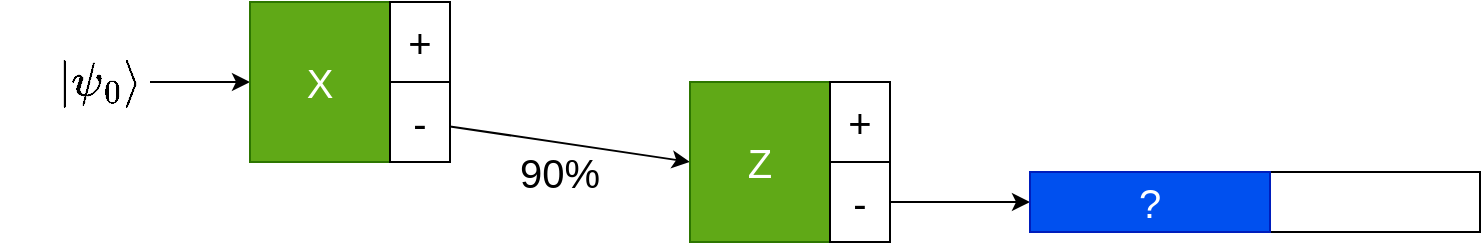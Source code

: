<mxfile>
    <diagram id="o-Ko79kYP5cQ38RKPyG5" name="Page-1">
        <mxGraphModel dx="999" dy="1231" grid="1" gridSize="10" guides="1" tooltips="1" connect="1" arrows="1" fold="1" page="1" pageScale="1" pageWidth="850" pageHeight="1100" math="1" shadow="0">
            <root>
                <mxCell id="0"/>
                <mxCell id="1" parent="0"/>
                <mxCell id="6" style="edgeStyle=none;html=1;entryX=0;entryY=0.5;entryDx=0;entryDy=0;fontSize=20;" edge="1" parent="1" source="2" target="3">
                    <mxGeometry relative="1" as="geometry"/>
                </mxCell>
                <mxCell id="2" value="&lt;font style=&quot;font-size: 20px;&quot;&gt;$$&lt;br&gt;\ket{\psi_0}&lt;br&gt;$$&lt;/font&gt;" style="text;html=1;strokeColor=none;fillColor=none;align=center;verticalAlign=middle;whiteSpace=wrap;rounded=0;" vertex="1" parent="1">
                    <mxGeometry x="90" y="290" width="50" height="60" as="geometry"/>
                </mxCell>
                <mxCell id="3" value="X" style="rounded=0;whiteSpace=wrap;html=1;fontSize=20;fillColor=#60a917;fontColor=#ffffff;strokeColor=#2D7600;" vertex="1" parent="1">
                    <mxGeometry x="190" y="280" width="70" height="80" as="geometry"/>
                </mxCell>
                <mxCell id="4" value="+" style="rounded=0;whiteSpace=wrap;html=1;fontSize=20;" vertex="1" parent="1">
                    <mxGeometry x="260" y="280" width="30" height="40" as="geometry"/>
                </mxCell>
                <mxCell id="10" style="edgeStyle=none;html=1;entryX=0;entryY=0.5;entryDx=0;entryDy=0;fontSize=20;" edge="1" parent="1" source="5" target="7">
                    <mxGeometry relative="1" as="geometry"/>
                </mxCell>
                <mxCell id="5" value="-" style="rounded=0;whiteSpace=wrap;html=1;fontSize=20;" vertex="1" parent="1">
                    <mxGeometry x="260" y="320" width="30" height="40" as="geometry"/>
                </mxCell>
                <mxCell id="7" value="Z" style="rounded=0;whiteSpace=wrap;html=1;fontSize=20;fillColor=#60a917;fontColor=#ffffff;strokeColor=#2D7600;" vertex="1" parent="1">
                    <mxGeometry x="410" y="320" width="70" height="80" as="geometry"/>
                </mxCell>
                <mxCell id="8" value="+" style="rounded=0;whiteSpace=wrap;html=1;fontSize=20;" vertex="1" parent="1">
                    <mxGeometry x="480" y="320" width="30" height="40" as="geometry"/>
                </mxCell>
                <mxCell id="14" style="edgeStyle=none;html=1;entryX=0;entryY=0.5;entryDx=0;entryDy=0;fontSize=20;" edge="1" parent="1" source="9" target="13">
                    <mxGeometry relative="1" as="geometry"/>
                </mxCell>
                <mxCell id="9" value="-" style="rounded=0;whiteSpace=wrap;html=1;fontSize=20;" vertex="1" parent="1">
                    <mxGeometry x="480" y="360" width="30" height="40" as="geometry"/>
                </mxCell>
                <mxCell id="11" value="90%" style="text;html=1;strokeColor=none;fillColor=none;align=center;verticalAlign=middle;whiteSpace=wrap;rounded=0;fontSize=20;" vertex="1" parent="1">
                    <mxGeometry x="320" y="350" width="50" height="30" as="geometry"/>
                </mxCell>
                <mxCell id="12" value="" style="rounded=0;whiteSpace=wrap;html=1;fontSize=20;" vertex="1" parent="1">
                    <mxGeometry x="580" y="365" width="225" height="30" as="geometry"/>
                </mxCell>
                <mxCell id="13" value="?" style="rounded=0;whiteSpace=wrap;html=1;fontSize=20;fillColor=#0050ef;fontColor=#ffffff;strokeColor=#001DBC;" vertex="1" parent="1">
                    <mxGeometry x="580" y="365" width="120" height="30" as="geometry"/>
                </mxCell>
            </root>
        </mxGraphModel>
    </diagram>
</mxfile>